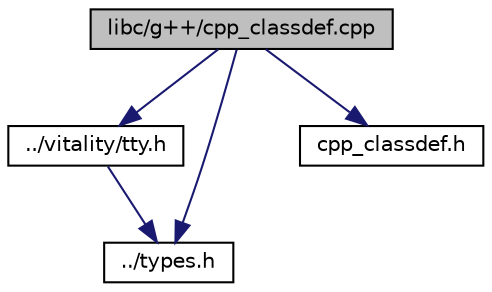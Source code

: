 digraph "libc/g++/cpp_classdef.cpp"
{
  edge [fontname="Helvetica",fontsize="10",labelfontname="Helvetica",labelfontsize="10"];
  node [fontname="Helvetica",fontsize="10",shape=record];
  Node0 [label="libc/g++/cpp_classdef.cpp",height=0.2,width=0.4,color="black", fillcolor="grey75", style="filled", fontcolor="black"];
  Node0 -> Node1 [color="midnightblue",fontsize="10",style="solid"];
  Node1 [label="../vitality/tty.h",height=0.2,width=0.4,color="black", fillcolor="white", style="filled",URL="$a00176.html"];
  Node1 -> Node2 [color="midnightblue",fontsize="10",style="solid"];
  Node2 [label="../types.h",height=0.2,width=0.4,color="black", fillcolor="white", style="filled",URL="$a00140.html"];
  Node0 -> Node2 [color="midnightblue",fontsize="10",style="solid"];
  Node0 -> Node3 [color="midnightblue",fontsize="10",style="solid"];
  Node3 [label="cpp_classdef.h",height=0.2,width=0.4,color="black", fillcolor="white", style="filled",URL="$a00098.html"];
}
